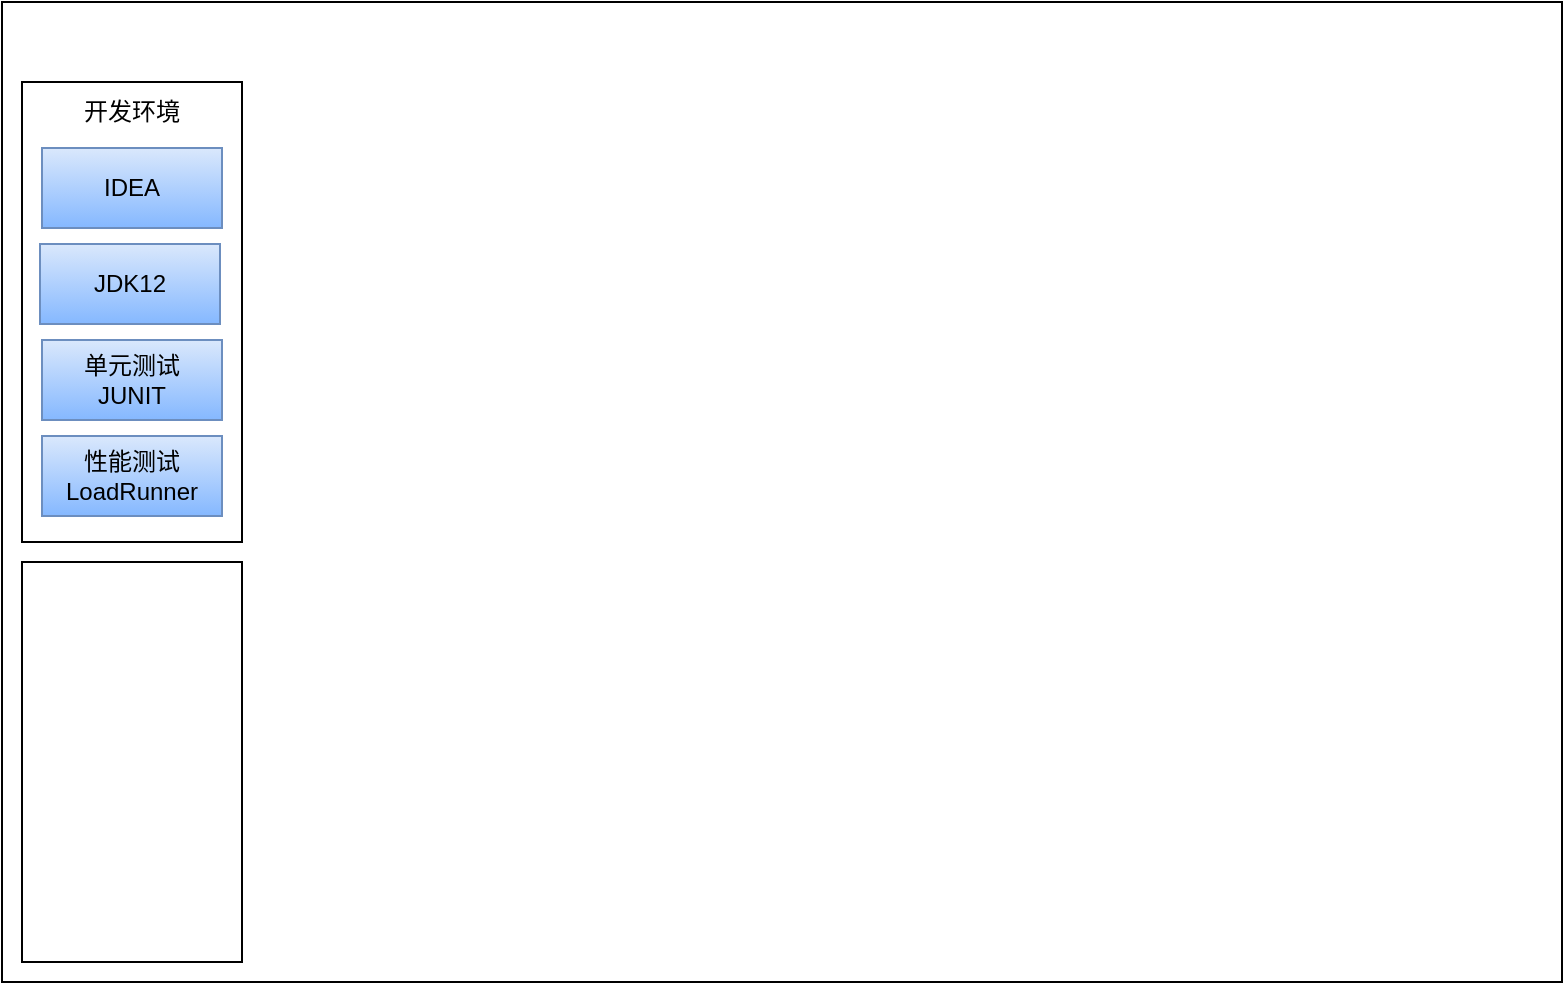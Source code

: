 <mxfile version="20.3.7" type="github"><diagram id="Tf-ROqd5I0BjPCLAmrv_" name="第 1 页"><mxGraphModel dx="1038" dy="547" grid="1" gridSize="10" guides="1" tooltips="1" connect="1" arrows="1" fold="1" page="1" pageScale="1" pageWidth="827" pageHeight="1169" math="0" shadow="0"><root><mxCell id="0"/><mxCell id="1" parent="0"/><mxCell id="2l5vj2_Z7wzyE9L1ZZ0V-1" value="" style="rounded=0;whiteSpace=wrap;html=1;" vertex="1" parent="1"><mxGeometry x="40" y="150" width="780" height="490" as="geometry"/></mxCell><mxCell id="2l5vj2_Z7wzyE9L1ZZ0V-2" value="" style="rounded=0;whiteSpace=wrap;html=1;" vertex="1" parent="1"><mxGeometry x="50" y="190" width="110" height="230" as="geometry"/></mxCell><mxCell id="2l5vj2_Z7wzyE9L1ZZ0V-3" value="" style="rounded=0;whiteSpace=wrap;html=1;" vertex="1" parent="1"><mxGeometry x="50" y="430" width="110" height="200" as="geometry"/></mxCell><mxCell id="2l5vj2_Z7wzyE9L1ZZ0V-6" value="IDEA" style="rounded=0;whiteSpace=wrap;html=1;fillColor=#dae8fc;strokeColor=#6c8ebf;gradientColor=#85B8FF;" vertex="1" parent="1"><mxGeometry x="60" y="223" width="90" height="40" as="geometry"/></mxCell><mxCell id="2l5vj2_Z7wzyE9L1ZZ0V-8" value="JDK12" style="rounded=0;whiteSpace=wrap;html=1;fillColor=#dae8fc;strokeColor=#6c8ebf;gradientColor=#85B8FF;" vertex="1" parent="1"><mxGeometry x="59" y="271" width="90" height="40" as="geometry"/></mxCell><mxCell id="2l5vj2_Z7wzyE9L1ZZ0V-9" value="单元测试&lt;br&gt;JUNIT" style="rounded=0;whiteSpace=wrap;html=1;fillColor=#dae8fc;strokeColor=#6c8ebf;gradientColor=#85B8FF;" vertex="1" parent="1"><mxGeometry x="60" y="319" width="90" height="40" as="geometry"/></mxCell><mxCell id="2l5vj2_Z7wzyE9L1ZZ0V-10" value="性能测试&lt;br&gt;LoadRunner" style="rounded=0;whiteSpace=wrap;html=1;fillColor=#dae8fc;strokeColor=#6c8ebf;gradientColor=#85B8FF;" vertex="1" parent="1"><mxGeometry x="60" y="367" width="90" height="40" as="geometry"/></mxCell><mxCell id="2l5vj2_Z7wzyE9L1ZZ0V-11" value="开发环境" style="text;html=1;strokeColor=none;fillColor=none;align=center;verticalAlign=middle;whiteSpace=wrap;rounded=0;" vertex="1" parent="1"><mxGeometry x="75" y="190" width="60" height="30" as="geometry"/></mxCell></root></mxGraphModel></diagram></mxfile>